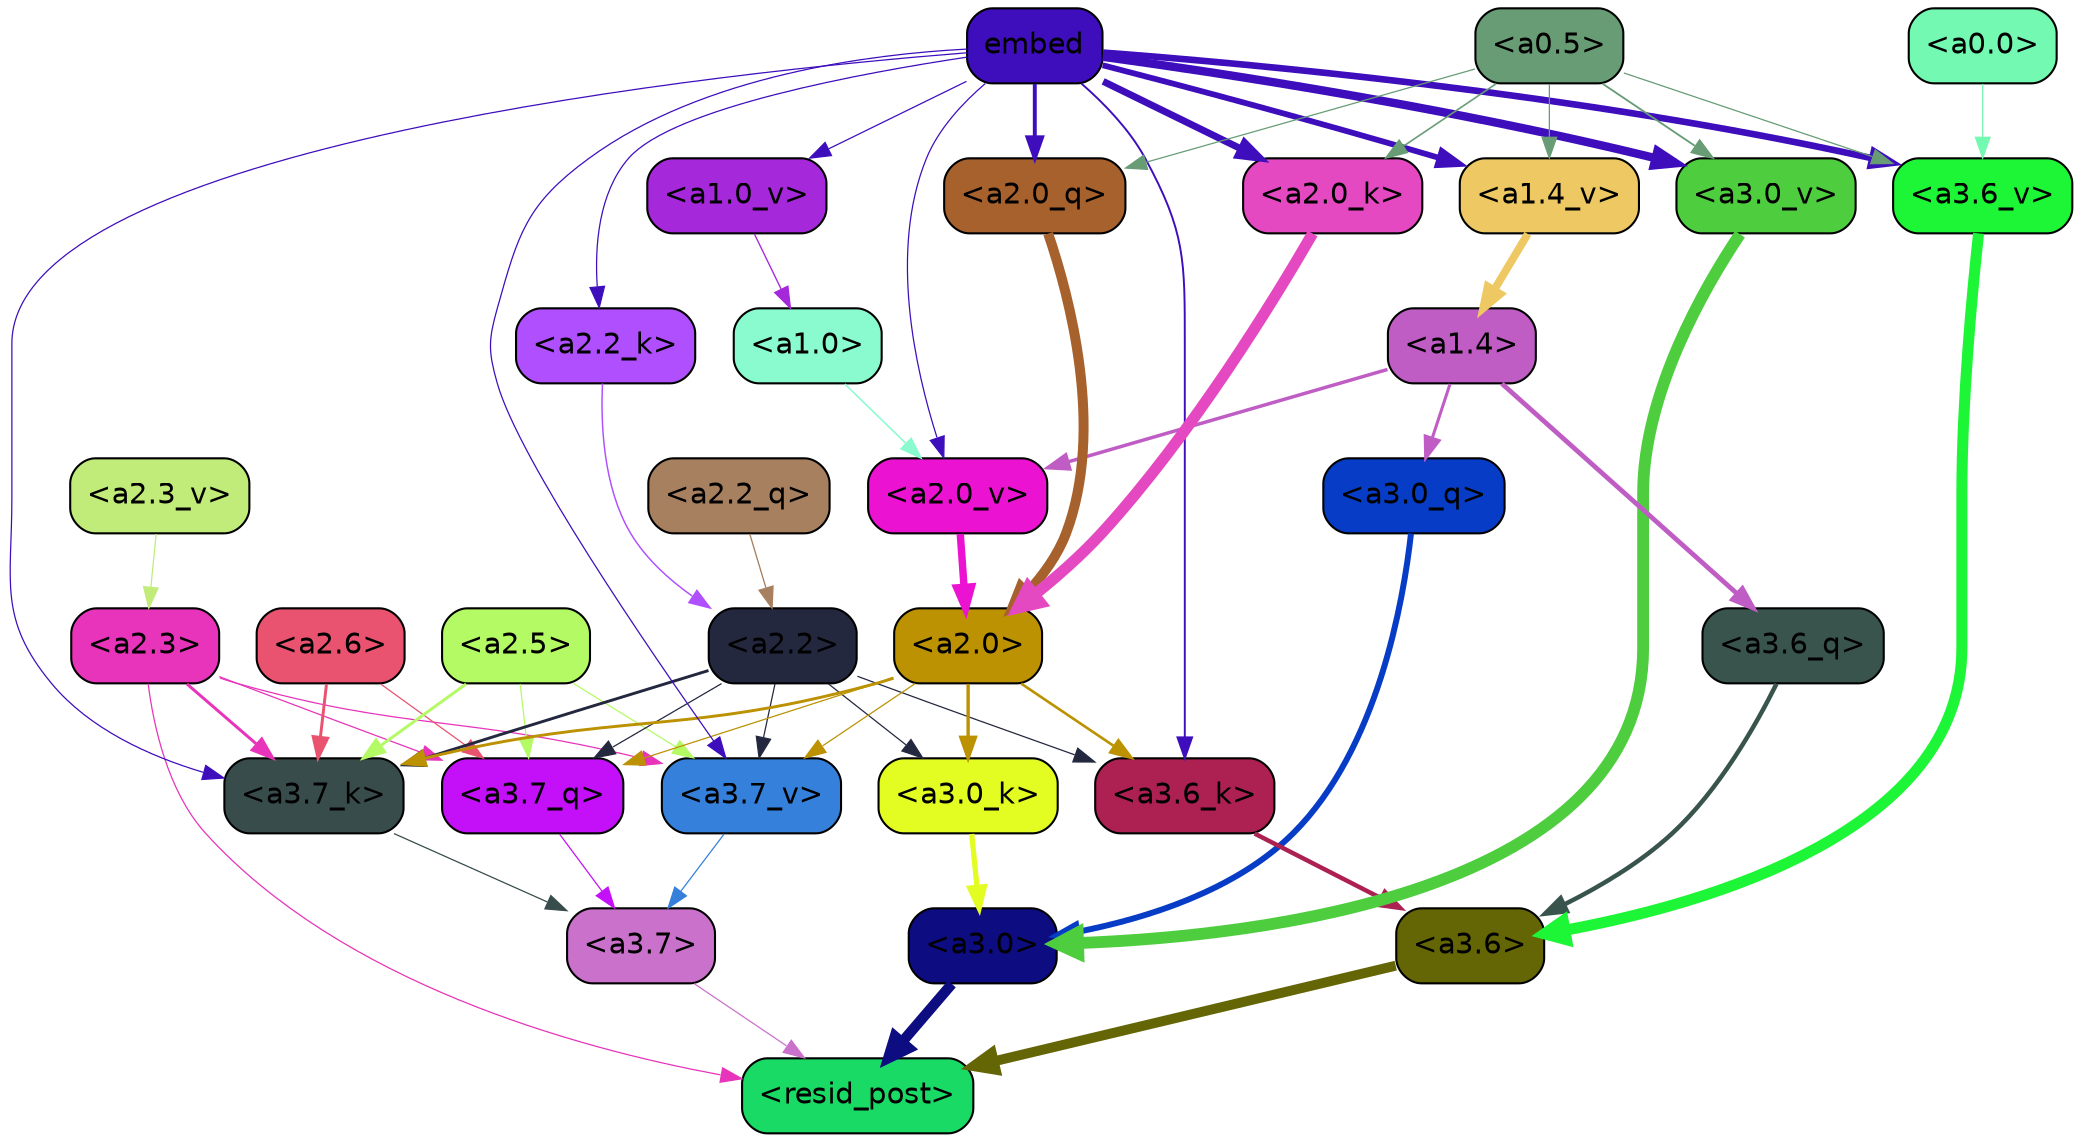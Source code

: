 strict digraph "" {
	graph [bgcolor=transparent,
		layout=dot,
		overlap=false,
		splines=true
	];
	"<a3.7>"	[color=black,
		fillcolor="#ca71cc",
		fontname=Helvetica,
		shape=box,
		style="filled, rounded"];
	"<resid_post>"	[color=black,
		fillcolor="#1ada66",
		fontname=Helvetica,
		shape=box,
		style="filled, rounded"];
	"<a3.7>" -> "<resid_post>"	[color="#ca71cc",
		penwidth=0.6];
	"<a3.6>"	[color=black,
		fillcolor="#646606",
		fontname=Helvetica,
		shape=box,
		style="filled, rounded"];
	"<a3.6>" -> "<resid_post>"	[color="#646606",
		penwidth=4.749041676521301];
	"<a3.0>"	[color=black,
		fillcolor="#0d0c81",
		fontname=Helvetica,
		shape=box,
		style="filled, rounded"];
	"<a3.0>" -> "<resid_post>"	[color="#0d0c81",
		penwidth=5.004215121269226];
	"<a2.3>"	[color=black,
		fillcolor="#e734ba",
		fontname=Helvetica,
		shape=box,
		style="filled, rounded"];
	"<a2.3>" -> "<resid_post>"	[color="#e734ba",
		penwidth=0.6];
	"<a3.7_q>"	[color=black,
		fillcolor="#c40ff9",
		fontname=Helvetica,
		shape=box,
		style="filled, rounded"];
	"<a2.3>" -> "<a3.7_q>"	[color="#e734ba",
		penwidth=0.6];
	"<a3.7_k>"	[color=black,
		fillcolor="#384c4c",
		fontname=Helvetica,
		shape=box,
		style="filled, rounded"];
	"<a2.3>" -> "<a3.7_k>"	[color="#e734ba",
		penwidth=1.4391854107379913];
	"<a3.7_v>"	[color=black,
		fillcolor="#3580da",
		fontname=Helvetica,
		shape=box,
		style="filled, rounded"];
	"<a2.3>" -> "<a3.7_v>"	[color="#e734ba",
		penwidth=0.6];
	"<a3.7_q>" -> "<a3.7>"	[color="#c40ff9",
		penwidth=0.6];
	"<a3.6_q>"	[color=black,
		fillcolor="#38544d",
		fontname=Helvetica,
		shape=box,
		style="filled, rounded"];
	"<a3.6_q>" -> "<a3.6>"	[color="#38544d",
		penwidth=2.160832464694977];
	"<a3.0_q>"	[color=black,
		fillcolor="#073dc6",
		fontname=Helvetica,
		shape=box,
		style="filled, rounded"];
	"<a3.0_q>" -> "<a3.0>"	[color="#073dc6",
		penwidth=2.870753765106201];
	"<a3.7_k>" -> "<a3.7>"	[color="#384c4c",
		penwidth=0.6];
	"<a3.6_k>"	[color=black,
		fillcolor="#ac2052",
		fontname=Helvetica,
		shape=box,
		style="filled, rounded"];
	"<a3.6_k>" -> "<a3.6>"	[color="#ac2052",
		penwidth=2.13908451795578];
	"<a3.0_k>"	[color=black,
		fillcolor="#e3fc21",
		fontname=Helvetica,
		shape=box,
		style="filled, rounded"];
	"<a3.0_k>" -> "<a3.0>"	[color="#e3fc21",
		penwidth=2.520303964614868];
	"<a3.7_v>" -> "<a3.7>"	[color="#3580da",
		penwidth=0.6];
	"<a3.6_v>"	[color=black,
		fillcolor="#1df636",
		fontname=Helvetica,
		shape=box,
		style="filled, rounded"];
	"<a3.6_v>" -> "<a3.6>"	[color="#1df636",
		penwidth=5.297133803367615];
	"<a3.0_v>"	[color=black,
		fillcolor="#4ece3f",
		fontname=Helvetica,
		shape=box,
		style="filled, rounded"];
	"<a3.0_v>" -> "<a3.0>"	[color="#4ece3f",
		penwidth=5.680712580680847];
	"<a2.6>"	[color=black,
		fillcolor="#e95370",
		fontname=Helvetica,
		shape=box,
		style="filled, rounded"];
	"<a2.6>" -> "<a3.7_q>"	[color="#e95370",
		penwidth=0.6];
	"<a2.6>" -> "<a3.7_k>"	[color="#e95370",
		penwidth=1.4180794060230255];
	"<a2.5>"	[color=black,
		fillcolor="#b4fa65",
		fontname=Helvetica,
		shape=box,
		style="filled, rounded"];
	"<a2.5>" -> "<a3.7_q>"	[color="#b4fa65",
		penwidth=0.6];
	"<a2.5>" -> "<a3.7_k>"	[color="#b4fa65",
		penwidth=1.4281435310840607];
	"<a2.5>" -> "<a3.7_v>"	[color="#b4fa65",
		penwidth=0.6];
	"<a2.2>"	[color=black,
		fillcolor="#24283f",
		fontname=Helvetica,
		shape=box,
		style="filled, rounded"];
	"<a2.2>" -> "<a3.7_q>"	[color="#24283f",
		penwidth=0.6];
	"<a2.2>" -> "<a3.7_k>"	[color="#24283f",
		penwidth=1.3982512056827545];
	"<a2.2>" -> "<a3.6_k>"	[color="#24283f",
		penwidth=0.6];
	"<a2.2>" -> "<a3.0_k>"	[color="#24283f",
		penwidth=0.6];
	"<a2.2>" -> "<a3.7_v>"	[color="#24283f",
		penwidth=0.6];
	"<a2.0>"	[color=black,
		fillcolor="#bc9203",
		fontname=Helvetica,
		shape=box,
		style="filled, rounded"];
	"<a2.0>" -> "<a3.7_q>"	[color="#bc9203",
		penwidth=0.6];
	"<a2.0>" -> "<a3.7_k>"	[color="#bc9203",
		penwidth=1.404832512140274];
	"<a2.0>" -> "<a3.6_k>"	[color="#bc9203",
		penwidth=1.2708758115768433];
	"<a2.0>" -> "<a3.0_k>"	[color="#bc9203",
		penwidth=1.6207245588302612];
	"<a2.0>" -> "<a3.7_v>"	[color="#bc9203",
		penwidth=0.6];
	"<a1.4>"	[color=black,
		fillcolor="#bf5dc5",
		fontname=Helvetica,
		shape=box,
		style="filled, rounded"];
	"<a1.4>" -> "<a3.6_q>"	[color="#bf5dc5",
		penwidth=2.289449453353882];
	"<a1.4>" -> "<a3.0_q>"	[color="#bf5dc5",
		penwidth=1.4600623846054077];
	"<a2.0_v>"	[color=black,
		fillcolor="#eb12d1",
		fontname=Helvetica,
		shape=box,
		style="filled, rounded"];
	"<a1.4>" -> "<a2.0_v>"	[color="#bf5dc5",
		penwidth=1.676277220249176];
	embed	[color=black,
		fillcolor="#3e0ebd",
		fontname=Helvetica,
		shape=box,
		style="filled, rounded"];
	embed -> "<a3.7_k>"	[color="#3e0ebd",
		penwidth=0.6];
	embed -> "<a3.6_k>"	[color="#3e0ebd",
		penwidth=0.9291638135910034];
	embed -> "<a3.7_v>"	[color="#3e0ebd",
		penwidth=0.6];
	embed -> "<a3.6_v>"	[color="#3e0ebd",
		penwidth=3.1808209121227264];
	embed -> "<a3.0_v>"	[color="#3e0ebd",
		penwidth=4.036660343408585];
	"<a2.0_q>"	[color=black,
		fillcolor="#a7612d",
		fontname=Helvetica,
		shape=box,
		style="filled, rounded"];
	embed -> "<a2.0_q>"	[color="#3e0ebd",
		penwidth=1.8821641206741333];
	"<a2.2_k>"	[color=black,
		fillcolor="#af4ffe",
		fontname=Helvetica,
		shape=box,
		style="filled, rounded"];
	embed -> "<a2.2_k>"	[color="#3e0ebd",
		penwidth=0.6];
	"<a2.0_k>"	[color=black,
		fillcolor="#e549c2",
		fontname=Helvetica,
		shape=box,
		style="filled, rounded"];
	embed -> "<a2.0_k>"	[color="#3e0ebd",
		penwidth=3.3375256061553955];
	embed -> "<a2.0_v>"	[color="#3e0ebd",
		penwidth=0.6];
	"<a1.4_v>"	[color=black,
		fillcolor="#eec963",
		fontname=Helvetica,
		shape=box,
		style="filled, rounded"];
	embed -> "<a1.4_v>"	[color="#3e0ebd",
		penwidth=2.7935529947280884];
	"<a1.0_v>"	[color=black,
		fillcolor="#a628db",
		fontname=Helvetica,
		shape=box,
		style="filled, rounded"];
	embed -> "<a1.0_v>"	[color="#3e0ebd",
		penwidth=0.6];
	"<a0.5>"	[color=black,
		fillcolor="#679c75",
		fontname=Helvetica,
		shape=box,
		style="filled, rounded"];
	"<a0.5>" -> "<a3.6_v>"	[color="#679c75",
		penwidth=0.6];
	"<a0.5>" -> "<a3.0_v>"	[color="#679c75",
		penwidth=0.8798569142818451];
	"<a0.5>" -> "<a2.0_q>"	[color="#679c75",
		penwidth=0.6];
	"<a0.5>" -> "<a2.0_k>"	[color="#679c75",
		penwidth=0.7782440185546875];
	"<a0.5>" -> "<a1.4_v>"	[color="#679c75",
		penwidth=0.6];
	"<a0.0>"	[color=black,
		fillcolor="#73f9b1",
		fontname=Helvetica,
		shape=box,
		style="filled, rounded"];
	"<a0.0>" -> "<a3.6_v>"	[color="#73f9b1",
		penwidth=0.6];
	"<a2.2_q>"	[color=black,
		fillcolor="#a78060",
		fontname=Helvetica,
		shape=box,
		style="filled, rounded"];
	"<a2.2_q>" -> "<a2.2>"	[color="#a78060",
		penwidth=0.6392357051372528];
	"<a2.0_q>" -> "<a2.0>"	[color="#a7612d",
		penwidth=4.795779317617416];
	"<a2.2_k>" -> "<a2.2>"	[color="#af4ffe",
		penwidth=0.7060726433992386];
	"<a2.0_k>" -> "<a2.0>"	[color="#e549c2",
		penwidth=5.401692286133766];
	"<a2.3_v>"	[color=black,
		fillcolor="#c1ec79",
		fontname=Helvetica,
		shape=box,
		style="filled, rounded"];
	"<a2.3_v>" -> "<a2.3>"	[color="#c1ec79",
		penwidth=0.6];
	"<a2.0_v>" -> "<a2.0>"	[color="#eb12d1",
		penwidth=3.56003999710083];
	"<a1.0>"	[color=black,
		fillcolor="#89fbce",
		fontname=Helvetica,
		shape=box,
		style="filled, rounded"];
	"<a1.0>" -> "<a2.0_v>"	[color="#89fbce",
		penwidth=0.7355214953422546];
	"<a1.4_v>" -> "<a1.4>"	[color="#eec963",
		penwidth=3.7673035860061646];
	"<a1.0_v>" -> "<a1.0>"	[color="#a628db",
		penwidth=0.6493047475814819];
}
